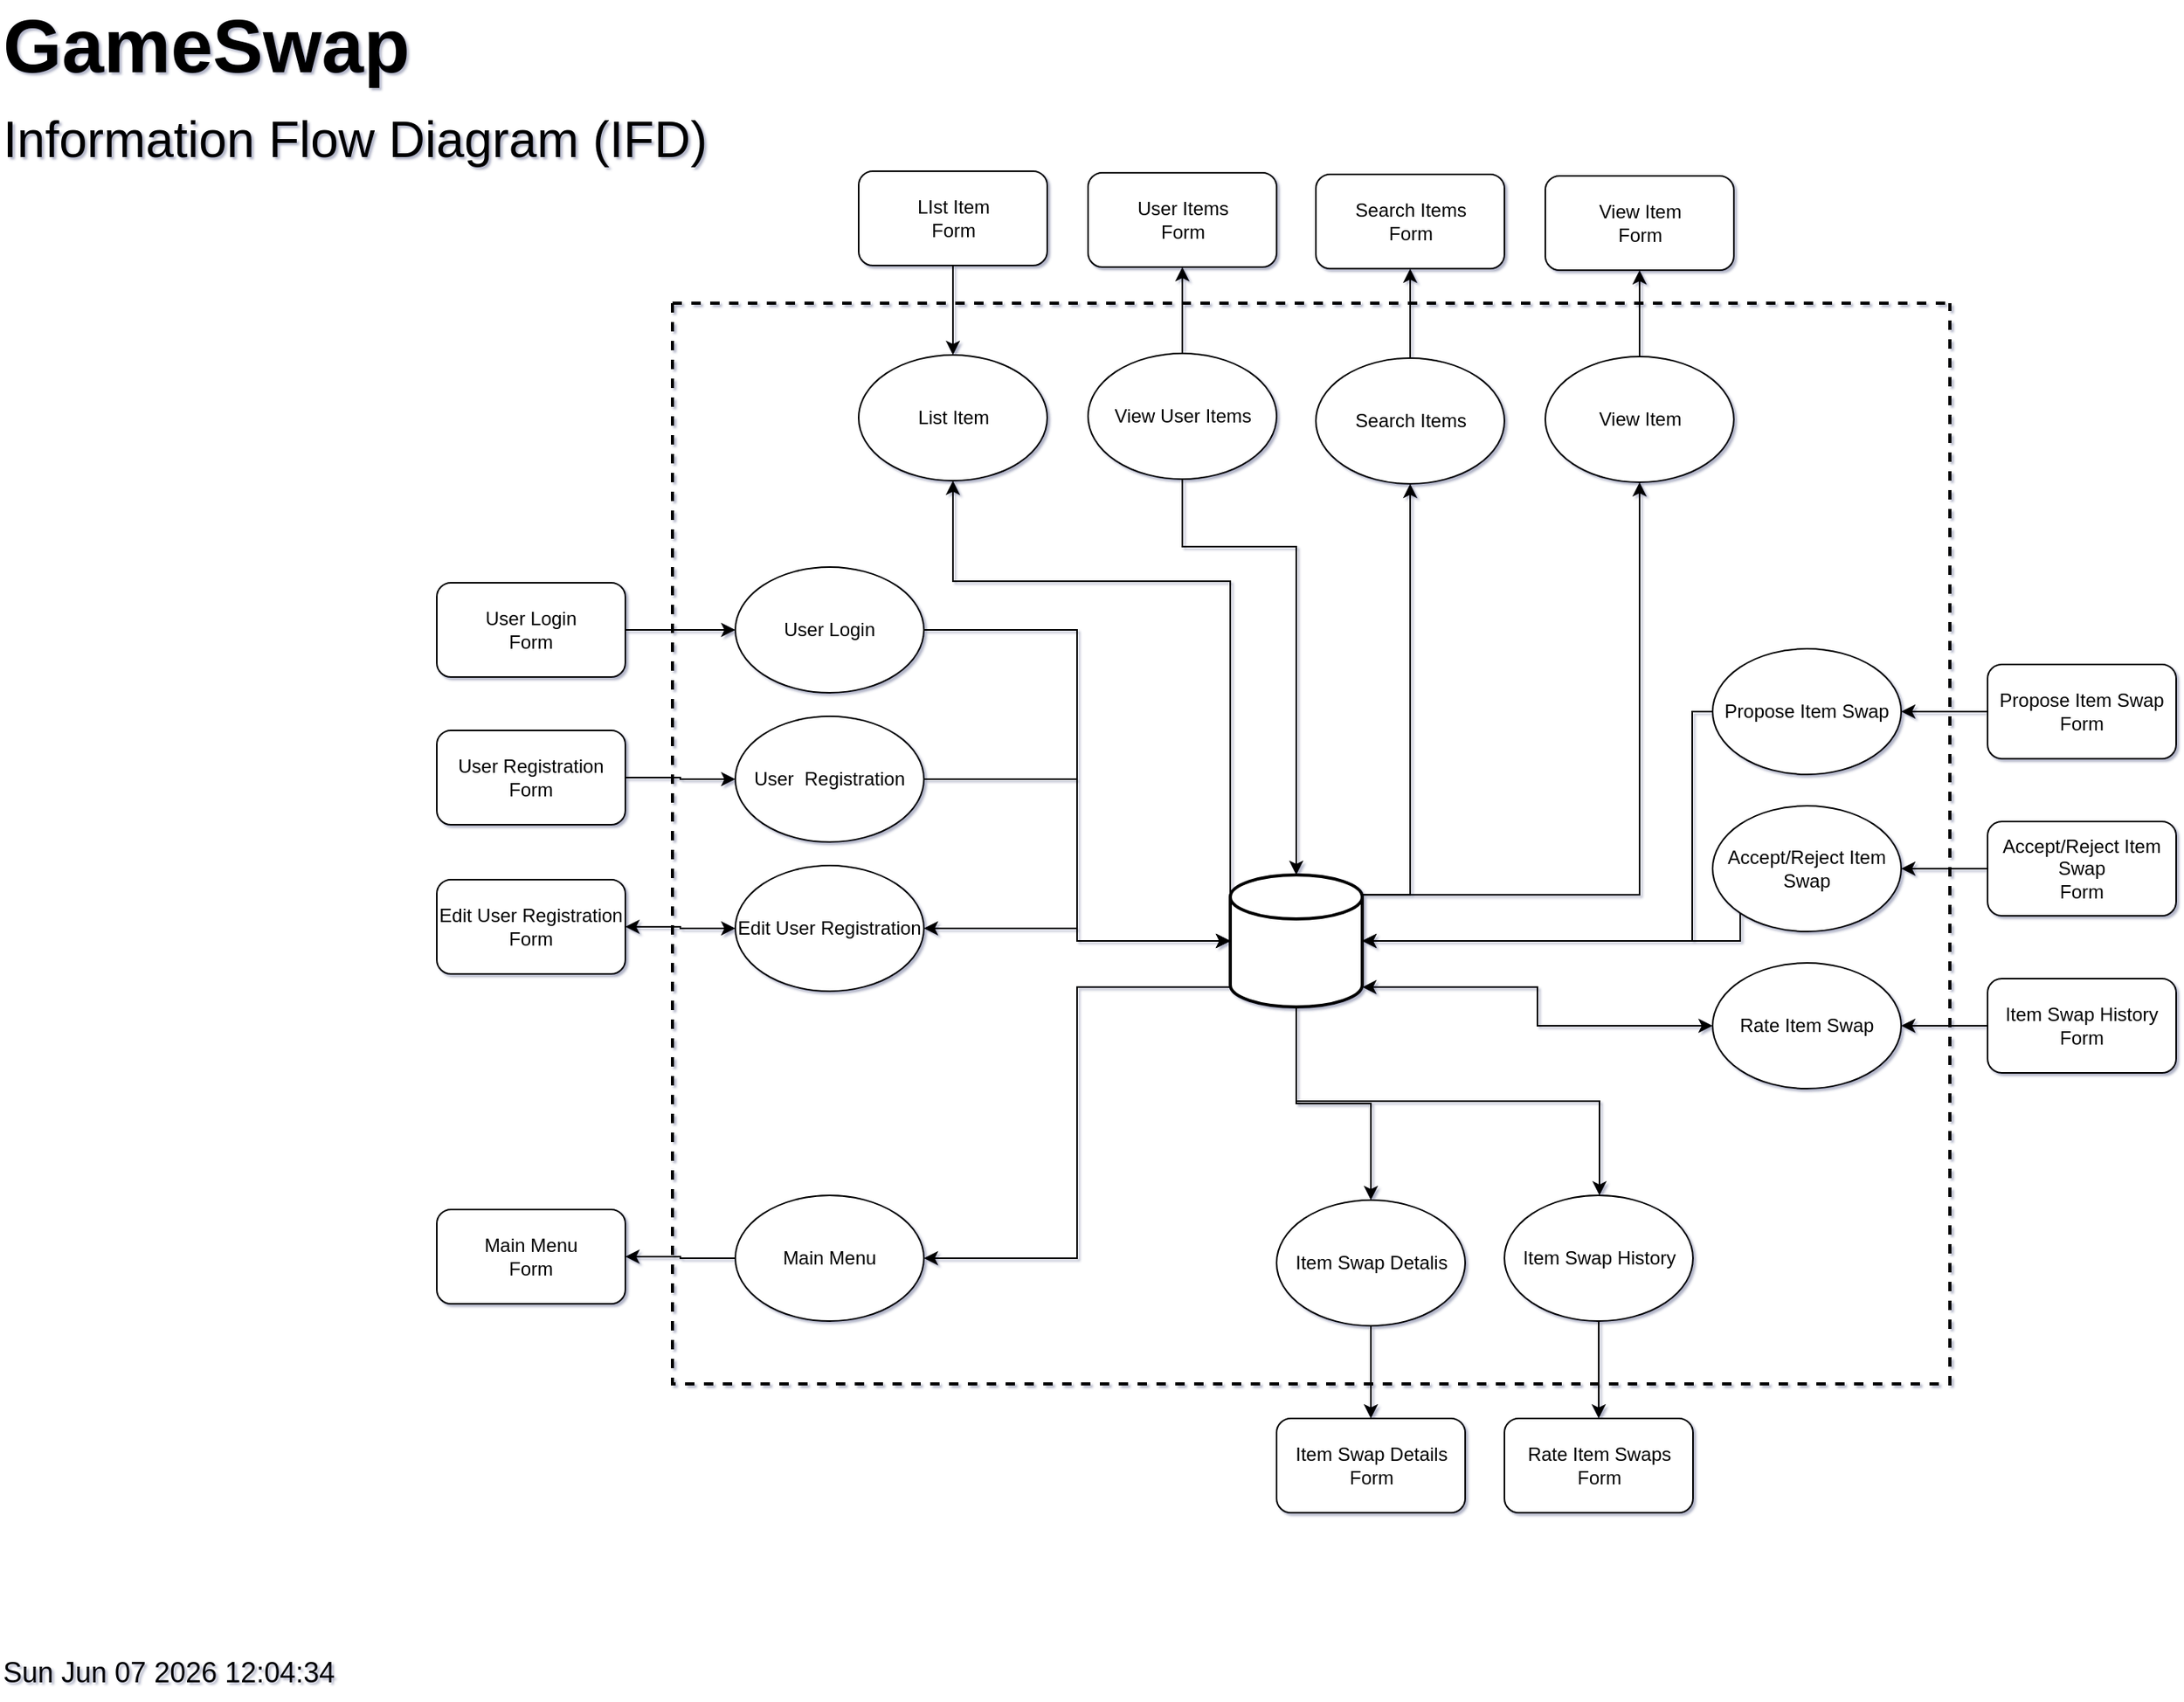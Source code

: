 <mxfile version="16.5.1" type="device"><diagram id="AGCFxrid9xcS0XStj5JL" name="Page-1"><mxGraphModel dx="1564" dy="1367" grid="0" gridSize="10" guides="1" tooltips="1" connect="1" arrows="1" fold="1" page="1" pageScale="1" pageWidth="1700" pageHeight="1100" background="none" math="0" shadow="1"><root><mxCell id="0"/><mxCell id="1" parent="0"/><mxCell id="WzPdmotFTop_hTsVJZGL-34" style="edgeStyle=orthogonalEdgeStyle;rounded=0;orthogonalLoop=1;jettySize=auto;html=1;" edge="1" parent="1" source="WzPdmotFTop_hTsVJZGL-1" target="WzPdmotFTop_hTsVJZGL-15"><mxGeometry relative="1" as="geometry"/></mxCell><mxCell id="WzPdmotFTop_hTsVJZGL-1" value="User Login &lt;br&gt;Form" style="rounded=1;whiteSpace=wrap;html=1;flipV=0;flipH=1;" vertex="1" parent="1"><mxGeometry x="297" y="385" width="120" height="60" as="geometry"/></mxCell><mxCell id="WzPdmotFTop_hTsVJZGL-37" style="edgeStyle=orthogonalEdgeStyle;rounded=0;orthogonalLoop=1;jettySize=auto;html=1;exitX=1;exitY=0.5;exitDx=0;exitDy=0;entryX=0;entryY=0.5;entryDx=0;entryDy=0;" edge="1" parent="1" source="WzPdmotFTop_hTsVJZGL-2" target="WzPdmotFTop_hTsVJZGL-16"><mxGeometry relative="1" as="geometry"/></mxCell><mxCell id="WzPdmotFTop_hTsVJZGL-2" value="User Registration Form" style="rounded=1;whiteSpace=wrap;html=1;" vertex="1" parent="1"><mxGeometry x="297" y="479" width="120" height="60" as="geometry"/></mxCell><mxCell id="WzPdmotFTop_hTsVJZGL-39" style="edgeStyle=orthogonalEdgeStyle;rounded=0;orthogonalLoop=1;jettySize=auto;html=1;exitX=1;exitY=0.5;exitDx=0;exitDy=0;entryX=0;entryY=0.5;entryDx=0;entryDy=0;startArrow=classic;startFill=1;" edge="1" parent="1" source="WzPdmotFTop_hTsVJZGL-3" target="WzPdmotFTop_hTsVJZGL-17"><mxGeometry relative="1" as="geometry"/></mxCell><mxCell id="WzPdmotFTop_hTsVJZGL-3" value="Edit User Registration Form" style="rounded=1;whiteSpace=wrap;html=1;" vertex="1" parent="1"><mxGeometry x="297" y="574" width="120" height="60" as="geometry"/></mxCell><mxCell id="WzPdmotFTop_hTsVJZGL-41" style="edgeStyle=orthogonalEdgeStyle;rounded=0;orthogonalLoop=1;jettySize=auto;html=1;exitX=1;exitY=0.5;exitDx=0;exitDy=0;startArrow=classic;startFill=1;endArrow=none;endFill=0;" edge="1" parent="1" source="WzPdmotFTop_hTsVJZGL-4" target="WzPdmotFTop_hTsVJZGL-18"><mxGeometry relative="1" as="geometry"/></mxCell><mxCell id="WzPdmotFTop_hTsVJZGL-4" value="Main Menu &lt;br&gt;Form" style="rounded=1;whiteSpace=wrap;html=1;" vertex="1" parent="1"><mxGeometry x="297" y="784" width="120" height="60" as="geometry"/></mxCell><mxCell id="WzPdmotFTop_hTsVJZGL-46" style="edgeStyle=orthogonalEdgeStyle;rounded=0;orthogonalLoop=1;jettySize=auto;html=1;exitX=0.5;exitY=1;exitDx=0;exitDy=0;startArrow=none;startFill=0;endArrow=classic;endFill=1;" edge="1" parent="1" source="WzPdmotFTop_hTsVJZGL-5" target="WzPdmotFTop_hTsVJZGL-19"><mxGeometry relative="1" as="geometry"/></mxCell><mxCell id="WzPdmotFTop_hTsVJZGL-5" value="LIst Item&lt;br&gt;Form" style="rounded=1;whiteSpace=wrap;html=1;" vertex="1" parent="1"><mxGeometry x="565.5" y="123" width="120" height="60" as="geometry"/></mxCell><mxCell id="WzPdmotFTop_hTsVJZGL-6" value="User Items&lt;br&gt;Form" style="rounded=1;whiteSpace=wrap;html=1;" vertex="1" parent="1"><mxGeometry x="711.5" y="124" width="120" height="60" as="geometry"/></mxCell><mxCell id="WzPdmotFTop_hTsVJZGL-7" value="Search Items&lt;br&gt;Form" style="rounded=1;whiteSpace=wrap;html=1;" vertex="1" parent="1"><mxGeometry x="856.5" y="125" width="120" height="60" as="geometry"/></mxCell><mxCell id="WzPdmotFTop_hTsVJZGL-8" value="View Item&lt;br&gt;Form" style="rounded=1;whiteSpace=wrap;html=1;" vertex="1" parent="1"><mxGeometry x="1002.5" y="126" width="120" height="60" as="geometry"/></mxCell><mxCell id="WzPdmotFTop_hTsVJZGL-63" style="edgeStyle=orthogonalEdgeStyle;rounded=0;orthogonalLoop=1;jettySize=auto;html=1;exitX=0;exitY=0.5;exitDx=0;exitDy=0;startArrow=none;startFill=0;endArrow=classic;endFill=1;" edge="1" parent="1" source="WzPdmotFTop_hTsVJZGL-9" target="WzPdmotFTop_hTsVJZGL-23"><mxGeometry relative="1" as="geometry"/></mxCell><mxCell id="WzPdmotFTop_hTsVJZGL-9" value="Propose Item Swap&lt;br&gt;Form" style="rounded=1;whiteSpace=wrap;html=1;" vertex="1" parent="1"><mxGeometry x="1284" y="437" width="120" height="60" as="geometry"/></mxCell><mxCell id="WzPdmotFTop_hTsVJZGL-67" style="edgeStyle=orthogonalEdgeStyle;rounded=0;orthogonalLoop=1;jettySize=auto;html=1;exitX=0;exitY=0.5;exitDx=0;exitDy=0;startArrow=none;startFill=0;endArrow=classic;endFill=1;" edge="1" parent="1" source="WzPdmotFTop_hTsVJZGL-10" target="WzPdmotFTop_hTsVJZGL-24"><mxGeometry relative="1" as="geometry"/></mxCell><mxCell id="WzPdmotFTop_hTsVJZGL-10" value="Accept/Reject Item Swap&lt;br&gt;Form" style="rounded=1;whiteSpace=wrap;html=1;" vertex="1" parent="1"><mxGeometry x="1284" y="537" width="120" height="60" as="geometry"/></mxCell><mxCell id="WzPdmotFTop_hTsVJZGL-11" value="Rate Item Swaps&lt;br&gt;Form" style="rounded=1;whiteSpace=wrap;html=1;" vertex="1" parent="1"><mxGeometry x="976.5" y="917" width="120" height="60" as="geometry"/></mxCell><mxCell id="WzPdmotFTop_hTsVJZGL-69" style="edgeStyle=orthogonalEdgeStyle;rounded=0;orthogonalLoop=1;jettySize=auto;html=1;exitX=0;exitY=0.5;exitDx=0;exitDy=0;entryX=1;entryY=0.5;entryDx=0;entryDy=0;startArrow=none;startFill=0;endArrow=classic;endFill=1;" edge="1" parent="1" source="WzPdmotFTop_hTsVJZGL-13" target="WzPdmotFTop_hTsVJZGL-25"><mxGeometry relative="1" as="geometry"/></mxCell><mxCell id="WzPdmotFTop_hTsVJZGL-13" value="Item Swap History&lt;br&gt;Form" style="rounded=1;whiteSpace=wrap;html=1;" vertex="1" parent="1"><mxGeometry x="1284" y="637" width="120" height="60" as="geometry"/></mxCell><mxCell id="WzPdmotFTop_hTsVJZGL-14" value="Item Swap Details&lt;br&gt;Form" style="rounded=1;whiteSpace=wrap;html=1;" vertex="1" parent="1"><mxGeometry x="831.5" y="917" width="120" height="60" as="geometry"/></mxCell><mxCell id="WzPdmotFTop_hTsVJZGL-28" value="" style="swimlane;startSize=0;dashed=1;strokeWidth=2;" vertex="1" parent="1"><mxGeometry x="447" y="207" width="813" height="688" as="geometry"/></mxCell><mxCell id="WzPdmotFTop_hTsVJZGL-59" style="edgeStyle=orthogonalEdgeStyle;rounded=0;orthogonalLoop=1;jettySize=auto;html=1;exitX=0.5;exitY=1;exitDx=0;exitDy=0;exitPerimeter=0;startArrow=none;startFill=0;endArrow=classic;endFill=1;" edge="1" parent="WzPdmotFTop_hTsVJZGL-28" source="WzPdmotFTop_hTsVJZGL-31" target="WzPdmotFTop_hTsVJZGL-27"><mxGeometry relative="1" as="geometry"/></mxCell><mxCell id="WzPdmotFTop_hTsVJZGL-62" style="edgeStyle=orthogonalEdgeStyle;rounded=0;orthogonalLoop=1;jettySize=auto;html=1;exitX=0.5;exitY=1;exitDx=0;exitDy=0;exitPerimeter=0;startArrow=none;startFill=0;endArrow=classic;endFill=1;" edge="1" parent="WzPdmotFTop_hTsVJZGL-28" source="WzPdmotFTop_hTsVJZGL-31" target="WzPdmotFTop_hTsVJZGL-26"><mxGeometry relative="1" as="geometry"><Array as="points"><mxPoint x="397" y="508"/><mxPoint x="590" y="508"/></Array></mxGeometry></mxCell><mxCell id="WzPdmotFTop_hTsVJZGL-64" style="edgeStyle=orthogonalEdgeStyle;rounded=0;orthogonalLoop=1;jettySize=auto;html=1;exitX=1;exitY=0.5;exitDx=0;exitDy=0;exitPerimeter=0;entryX=0;entryY=1;entryDx=0;entryDy=0;startArrow=classic;startFill=1;endArrow=none;endFill=0;" edge="1" parent="WzPdmotFTop_hTsVJZGL-28" source="WzPdmotFTop_hTsVJZGL-31" target="WzPdmotFTop_hTsVJZGL-23"><mxGeometry relative="1" as="geometry"><Array as="points"><mxPoint x="649" y="406"/><mxPoint x="649" y="260"/><mxPoint x="680" y="260"/></Array></mxGeometry></mxCell><mxCell id="WzPdmotFTop_hTsVJZGL-31" value="" style="strokeWidth=2;html=1;shape=mxgraph.flowchart.database;whiteSpace=wrap;" vertex="1" parent="WzPdmotFTop_hTsVJZGL-28"><mxGeometry x="355" y="364" width="84" height="84" as="geometry"/></mxCell><mxCell id="WzPdmotFTop_hTsVJZGL-36" style="edgeStyle=orthogonalEdgeStyle;rounded=0;orthogonalLoop=1;jettySize=auto;html=1;exitX=1;exitY=0.5;exitDx=0;exitDy=0;entryX=0;entryY=0.5;entryDx=0;entryDy=0;entryPerimeter=0;" edge="1" parent="WzPdmotFTop_hTsVJZGL-28" source="WzPdmotFTop_hTsVJZGL-15" target="WzPdmotFTop_hTsVJZGL-31"><mxGeometry relative="1" as="geometry"/></mxCell><mxCell id="WzPdmotFTop_hTsVJZGL-15" value="User Login" style="ellipse;whiteSpace=wrap;html=1;flipV=0;flipH=1;" vertex="1" parent="WzPdmotFTop_hTsVJZGL-28"><mxGeometry x="40" y="168" width="120" height="80" as="geometry"/></mxCell><mxCell id="WzPdmotFTop_hTsVJZGL-38" style="edgeStyle=orthogonalEdgeStyle;rounded=0;orthogonalLoop=1;jettySize=auto;html=1;exitX=1;exitY=0.5;exitDx=0;exitDy=0;entryX=0;entryY=0.5;entryDx=0;entryDy=0;entryPerimeter=0;" edge="1" parent="WzPdmotFTop_hTsVJZGL-28" source="WzPdmotFTop_hTsVJZGL-16" target="WzPdmotFTop_hTsVJZGL-31"><mxGeometry relative="1" as="geometry"/></mxCell><mxCell id="WzPdmotFTop_hTsVJZGL-16" value="User&amp;nbsp; Registration" style="ellipse;whiteSpace=wrap;html=1;" vertex="1" parent="WzPdmotFTop_hTsVJZGL-28"><mxGeometry x="40" y="263" width="120" height="80" as="geometry"/></mxCell><mxCell id="WzPdmotFTop_hTsVJZGL-40" style="edgeStyle=orthogonalEdgeStyle;rounded=0;orthogonalLoop=1;jettySize=auto;html=1;exitX=1;exitY=0.5;exitDx=0;exitDy=0;entryX=0;entryY=0.5;entryDx=0;entryDy=0;entryPerimeter=0;startArrow=classic;startFill=1;" edge="1" parent="WzPdmotFTop_hTsVJZGL-28" source="WzPdmotFTop_hTsVJZGL-17" target="WzPdmotFTop_hTsVJZGL-31"><mxGeometry relative="1" as="geometry"/></mxCell><mxCell id="WzPdmotFTop_hTsVJZGL-17" value="Edit User Registration" style="ellipse;whiteSpace=wrap;html=1;" vertex="1" parent="WzPdmotFTop_hTsVJZGL-28"><mxGeometry x="40" y="358" width="120" height="80" as="geometry"/></mxCell><mxCell id="WzPdmotFTop_hTsVJZGL-44" style="edgeStyle=orthogonalEdgeStyle;rounded=0;orthogonalLoop=1;jettySize=auto;html=1;exitX=1;exitY=0.5;exitDx=0;exitDy=0;entryX=0;entryY=0.85;entryDx=0;entryDy=0;entryPerimeter=0;startArrow=classic;startFill=1;endArrow=none;endFill=0;" edge="1" parent="WzPdmotFTop_hTsVJZGL-28" source="WzPdmotFTop_hTsVJZGL-18" target="WzPdmotFTop_hTsVJZGL-31"><mxGeometry relative="1" as="geometry"/></mxCell><mxCell id="WzPdmotFTop_hTsVJZGL-18" value="Main Menu" style="ellipse;whiteSpace=wrap;html=1;" vertex="1" parent="WzPdmotFTop_hTsVJZGL-28"><mxGeometry x="40" y="568" width="120" height="80" as="geometry"/></mxCell><mxCell id="WzPdmotFTop_hTsVJZGL-52" style="edgeStyle=orthogonalEdgeStyle;rounded=0;orthogonalLoop=1;jettySize=auto;html=1;exitX=0.5;exitY=1;exitDx=0;exitDy=0;entryX=0;entryY=0.15;entryDx=0;entryDy=0;entryPerimeter=0;startArrow=classic;startFill=1;endArrow=none;endFill=0;" edge="1" parent="WzPdmotFTop_hTsVJZGL-28" source="WzPdmotFTop_hTsVJZGL-19" target="WzPdmotFTop_hTsVJZGL-31"><mxGeometry relative="1" as="geometry"><Array as="points"><mxPoint x="178" y="177"/><mxPoint x="355" y="177"/></Array></mxGeometry></mxCell><mxCell id="WzPdmotFTop_hTsVJZGL-19" value="List Item" style="ellipse;whiteSpace=wrap;html=1;" vertex="1" parent="WzPdmotFTop_hTsVJZGL-28"><mxGeometry x="118.5" y="33" width="120" height="80" as="geometry"/></mxCell><mxCell id="WzPdmotFTop_hTsVJZGL-53" style="edgeStyle=orthogonalEdgeStyle;rounded=0;orthogonalLoop=1;jettySize=auto;html=1;exitX=0.5;exitY=1;exitDx=0;exitDy=0;entryX=0.5;entryY=0;entryDx=0;entryDy=0;entryPerimeter=0;startArrow=none;startFill=0;endArrow=classic;endFill=1;" edge="1" parent="WzPdmotFTop_hTsVJZGL-28" source="WzPdmotFTop_hTsVJZGL-20" target="WzPdmotFTop_hTsVJZGL-31"><mxGeometry relative="1" as="geometry"><Array as="points"><mxPoint x="324" y="155"/><mxPoint x="397" y="155"/></Array></mxGeometry></mxCell><mxCell id="WzPdmotFTop_hTsVJZGL-20" value="View User Items" style="ellipse;whiteSpace=wrap;html=1;" vertex="1" parent="WzPdmotFTop_hTsVJZGL-28"><mxGeometry x="264.5" y="32" width="120" height="80" as="geometry"/></mxCell><mxCell id="WzPdmotFTop_hTsVJZGL-55" style="edgeStyle=orthogonalEdgeStyle;rounded=0;orthogonalLoop=1;jettySize=auto;html=1;exitX=0.5;exitY=1;exitDx=0;exitDy=0;entryX=1;entryY=0.15;entryDx=0;entryDy=0;entryPerimeter=0;startArrow=classic;startFill=1;endArrow=none;endFill=0;" edge="1" parent="WzPdmotFTop_hTsVJZGL-28" source="WzPdmotFTop_hTsVJZGL-21" target="WzPdmotFTop_hTsVJZGL-31"><mxGeometry relative="1" as="geometry"/></mxCell><mxCell id="WzPdmotFTop_hTsVJZGL-21" value="Search Items" style="ellipse;whiteSpace=wrap;html=1;" vertex="1" parent="WzPdmotFTop_hTsVJZGL-28"><mxGeometry x="409.5" y="35" width="120" height="80" as="geometry"/></mxCell><mxCell id="WzPdmotFTop_hTsVJZGL-57" style="edgeStyle=orthogonalEdgeStyle;rounded=0;orthogonalLoop=1;jettySize=auto;html=1;exitX=0.5;exitY=1;exitDx=0;exitDy=0;entryX=1;entryY=0.15;entryDx=0;entryDy=0;entryPerimeter=0;startArrow=classic;startFill=1;endArrow=none;endFill=0;" edge="1" parent="WzPdmotFTop_hTsVJZGL-28" source="WzPdmotFTop_hTsVJZGL-22" target="WzPdmotFTop_hTsVJZGL-31"><mxGeometry relative="1" as="geometry"/></mxCell><mxCell id="WzPdmotFTop_hTsVJZGL-22" value="View Item" style="ellipse;whiteSpace=wrap;html=1;" vertex="1" parent="WzPdmotFTop_hTsVJZGL-28"><mxGeometry x="555.5" y="34" width="120" height="80" as="geometry"/></mxCell><mxCell id="WzPdmotFTop_hTsVJZGL-27" value="Item Swap Detalis" style="ellipse;whiteSpace=wrap;html=1;" vertex="1" parent="WzPdmotFTop_hTsVJZGL-28"><mxGeometry x="384.5" y="571" width="120" height="80" as="geometry"/></mxCell><mxCell id="WzPdmotFTop_hTsVJZGL-26" value="Item Swap History" style="ellipse;whiteSpace=wrap;html=1;" vertex="1" parent="WzPdmotFTop_hTsVJZGL-28"><mxGeometry x="529.5" y="568" width="120" height="80" as="geometry"/></mxCell><mxCell id="WzPdmotFTop_hTsVJZGL-23" value="Propose Item Swap" style="ellipse;whiteSpace=wrap;html=1;" vertex="1" parent="WzPdmotFTop_hTsVJZGL-28"><mxGeometry x="662" y="220" width="120" height="80" as="geometry"/></mxCell><mxCell id="WzPdmotFTop_hTsVJZGL-68" style="edgeStyle=orthogonalEdgeStyle;rounded=0;orthogonalLoop=1;jettySize=auto;html=1;exitX=0;exitY=1;exitDx=0;exitDy=0;entryX=1;entryY=0.5;entryDx=0;entryDy=0;entryPerimeter=0;startArrow=none;startFill=0;endArrow=classic;endFill=1;" edge="1" parent="WzPdmotFTop_hTsVJZGL-28" source="WzPdmotFTop_hTsVJZGL-24" target="WzPdmotFTop_hTsVJZGL-31"><mxGeometry relative="1" as="geometry"><Array as="points"><mxPoint x="680" y="406"/></Array></mxGeometry></mxCell><mxCell id="WzPdmotFTop_hTsVJZGL-24" value="Accept/Reject Item Swap" style="ellipse;whiteSpace=wrap;html=1;" vertex="1" parent="WzPdmotFTop_hTsVJZGL-28"><mxGeometry x="662" y="320" width="120" height="80" as="geometry"/></mxCell><mxCell id="WzPdmotFTop_hTsVJZGL-71" style="edgeStyle=orthogonalEdgeStyle;rounded=0;orthogonalLoop=1;jettySize=auto;html=1;exitX=0;exitY=0.5;exitDx=0;exitDy=0;entryX=1;entryY=0.85;entryDx=0;entryDy=0;entryPerimeter=0;startArrow=classic;startFill=1;endArrow=classic;endFill=1;" edge="1" parent="WzPdmotFTop_hTsVJZGL-28" source="WzPdmotFTop_hTsVJZGL-25" target="WzPdmotFTop_hTsVJZGL-31"><mxGeometry relative="1" as="geometry"/></mxCell><mxCell id="WzPdmotFTop_hTsVJZGL-25" value="Rate Item Swap" style="ellipse;whiteSpace=wrap;html=1;" vertex="1" parent="WzPdmotFTop_hTsVJZGL-28"><mxGeometry x="662" y="420" width="120" height="80" as="geometry"/></mxCell><mxCell id="WzPdmotFTop_hTsVJZGL-50" style="edgeStyle=orthogonalEdgeStyle;rounded=0;orthogonalLoop=1;jettySize=auto;html=1;exitX=0.5;exitY=0;exitDx=0;exitDy=0;entryX=0.5;entryY=1;entryDx=0;entryDy=0;startArrow=none;startFill=0;endArrow=classic;endFill=1;" edge="1" parent="1" source="WzPdmotFTop_hTsVJZGL-20" target="WzPdmotFTop_hTsVJZGL-6"><mxGeometry relative="1" as="geometry"/></mxCell><mxCell id="WzPdmotFTop_hTsVJZGL-54" style="edgeStyle=orthogonalEdgeStyle;rounded=0;orthogonalLoop=1;jettySize=auto;html=1;exitX=0.5;exitY=0;exitDx=0;exitDy=0;entryX=0.5;entryY=1;entryDx=0;entryDy=0;startArrow=none;startFill=0;endArrow=classic;endFill=1;" edge="1" parent="1" source="WzPdmotFTop_hTsVJZGL-21" target="WzPdmotFTop_hTsVJZGL-7"><mxGeometry relative="1" as="geometry"/></mxCell><mxCell id="WzPdmotFTop_hTsVJZGL-56" style="edgeStyle=orthogonalEdgeStyle;rounded=0;orthogonalLoop=1;jettySize=auto;html=1;exitX=0.5;exitY=0;exitDx=0;exitDy=0;entryX=0.5;entryY=1;entryDx=0;entryDy=0;startArrow=none;startFill=0;endArrow=classic;endFill=1;" edge="1" parent="1" source="WzPdmotFTop_hTsVJZGL-22" target="WzPdmotFTop_hTsVJZGL-8"><mxGeometry relative="1" as="geometry"/></mxCell><mxCell id="WzPdmotFTop_hTsVJZGL-58" style="edgeStyle=orthogonalEdgeStyle;rounded=0;orthogonalLoop=1;jettySize=auto;html=1;exitX=0.5;exitY=1;exitDx=0;exitDy=0;entryX=0.5;entryY=0;entryDx=0;entryDy=0;startArrow=none;startFill=0;endArrow=classic;endFill=1;" edge="1" parent="1" source="WzPdmotFTop_hTsVJZGL-27" target="WzPdmotFTop_hTsVJZGL-14"><mxGeometry relative="1" as="geometry"/></mxCell><mxCell id="WzPdmotFTop_hTsVJZGL-61" style="edgeStyle=orthogonalEdgeStyle;rounded=0;orthogonalLoop=1;jettySize=auto;html=1;exitX=0.5;exitY=1;exitDx=0;exitDy=0;entryX=0.5;entryY=0;entryDx=0;entryDy=0;startArrow=none;startFill=0;endArrow=classic;endFill=1;" edge="1" parent="1" source="WzPdmotFTop_hTsVJZGL-26" target="WzPdmotFTop_hTsVJZGL-11"><mxGeometry relative="1" as="geometry"/></mxCell><mxCell id="WzPdmotFTop_hTsVJZGL-72" value="GameSwap" style="text;strokeColor=none;fillColor=none;fontSize=48;fontStyle=1;verticalAlign=middle;align=left;sketch=0;shadow=0;html=1;flipV=1;" vertex="1" parent="1"><mxGeometry x="19" y="15" width="290" height="56" as="geometry"/></mxCell><mxCell id="WzPdmotFTop_hTsVJZGL-73" value="&lt;font style=&quot;font-size: 32px&quot;&gt;Information Flow Diagram (IFD)&lt;br&gt;&lt;/font&gt;" style="text;html=1;strokeColor=none;fillColor=none;align=left;verticalAlign=middle;whiteSpace=wrap;rounded=0;shadow=0;sketch=0;fontSize=48;flipV=1;" vertex="1" parent="1"><mxGeometry x="19" y="78" width="489" height="37" as="geometry"/></mxCell><UserObject label="%date{ddd mmm dd yyyy HH:MM:ss}%" placeholders="1" id="WzPdmotFTop_hTsVJZGL-74"><mxCell style="text;html=1;strokeColor=none;fillColor=none;align=left;verticalAlign=middle;whiteSpace=wrap;overflow=hidden;shadow=0;sketch=0;fontSize=18;" vertex="1" parent="1"><mxGeometry x="19" y="1065" width="235" height="28" as="geometry"/></mxCell></UserObject></root></mxGraphModel></diagram></mxfile>